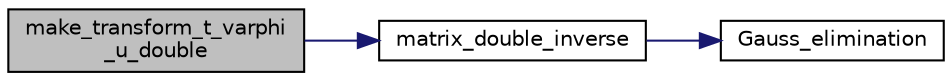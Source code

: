 digraph "make_transform_t_varphi_u_double"
{
  edge [fontname="Helvetica",fontsize="10",labelfontname="Helvetica",labelfontsize="10"];
  node [fontname="Helvetica",fontsize="10",shape=record];
  rankdir="LR";
  Node146 [label="make_transform_t_varphi\l_u_double",height=0.2,width=0.4,color="black", fillcolor="grey75", style="filled", fontcolor="black"];
  Node146 -> Node147 [color="midnightblue",fontsize="10",style="solid",fontname="Helvetica"];
  Node147 [label="matrix_double_inverse",height=0.2,width=0.4,color="black", fillcolor="white", style="filled",URL="$d0/d22/numerics_8_c.html#aecd9439021eb272f33befa459b7eb0a5"];
  Node147 -> Node148 [color="midnightblue",fontsize="10",style="solid",fontname="Helvetica"];
  Node148 [label="Gauss_elimination",height=0.2,width=0.4,color="black", fillcolor="white", style="filled",URL="$d0/d22/numerics_8_c.html#a91f2cabc387fb419dd4377d2a27d6189"];
}
